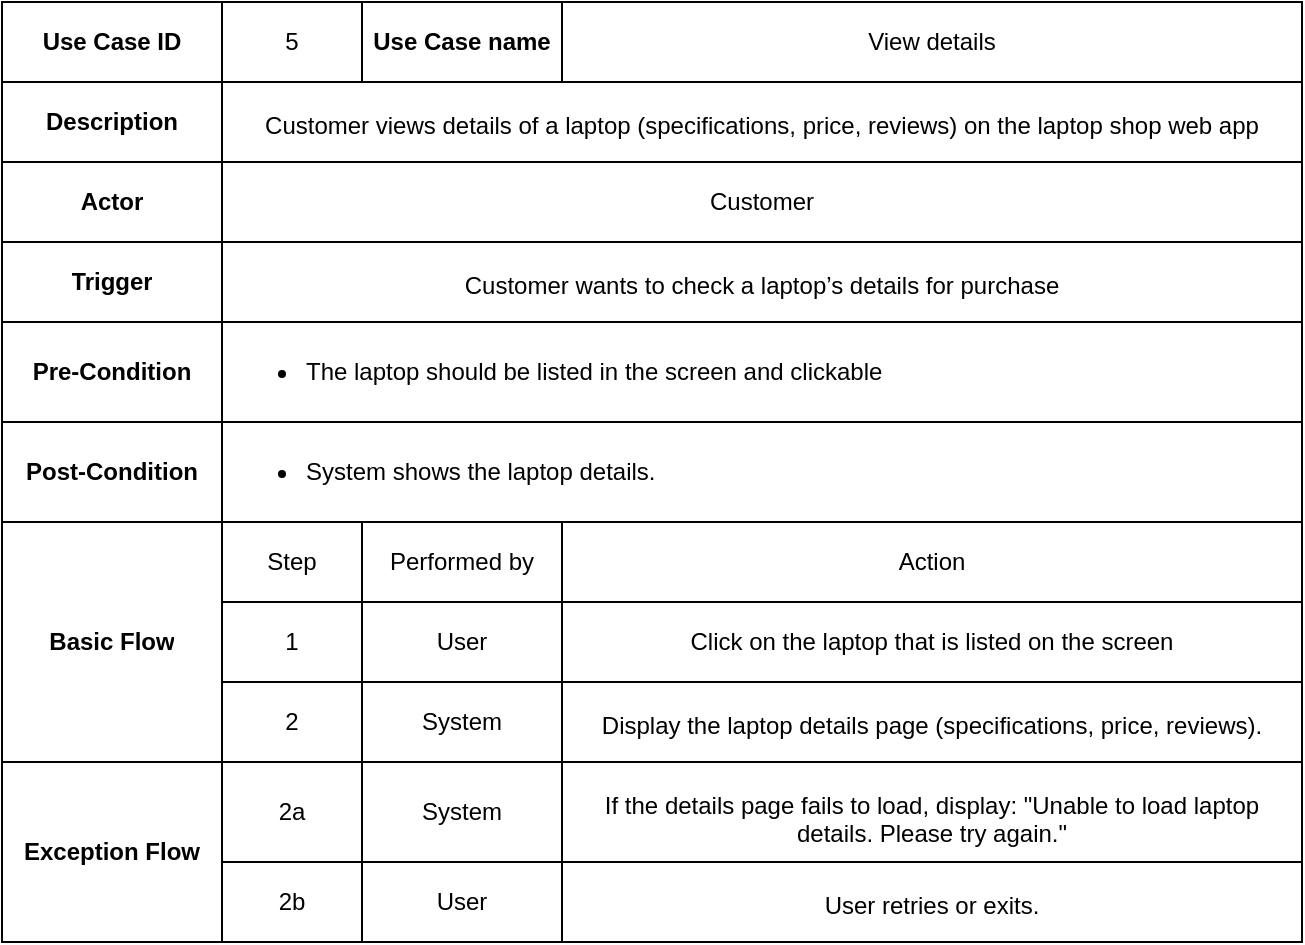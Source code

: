 <mxfile version="27.0.2">
  <diagram name="Page-1" id="ASFCGlIycIVfyBQZ6pwf">
    <mxGraphModel dx="843" dy="532" grid="1" gridSize="10" guides="1" tooltips="1" connect="1" arrows="1" fold="1" page="1" pageScale="1" pageWidth="850" pageHeight="1100" math="0" shadow="0">
      <root>
        <mxCell id="0" />
        <mxCell id="1" parent="0" />
        <mxCell id="yJRBSIRvezlMBspHAgBc-1" value="" style="shape=table;startSize=0;container=1;collapsible=0;childLayout=tableLayout;" parent="1" vertex="1">
          <mxGeometry x="90" y="160" width="650" height="470.0" as="geometry" />
        </mxCell>
        <mxCell id="yJRBSIRvezlMBspHAgBc-2" value="" style="shape=tableRow;horizontal=0;startSize=0;swimlaneHead=0;swimlaneBody=0;strokeColor=inherit;top=0;left=0;bottom=0;right=0;collapsible=0;dropTarget=0;fillColor=none;points=[[0,0.5],[1,0.5]];portConstraint=eastwest;" parent="yJRBSIRvezlMBspHAgBc-1" vertex="1">
          <mxGeometry width="650" height="40" as="geometry" />
        </mxCell>
        <mxCell id="yJRBSIRvezlMBspHAgBc-3" value="Use Case ID" style="shape=partialRectangle;html=1;whiteSpace=wrap;connectable=0;strokeColor=inherit;overflow=hidden;fillColor=none;top=0;left=0;bottom=0;right=0;pointerEvents=1;fontStyle=1" parent="yJRBSIRvezlMBspHAgBc-2" vertex="1">
          <mxGeometry width="110" height="40" as="geometry">
            <mxRectangle width="110" height="40" as="alternateBounds" />
          </mxGeometry>
        </mxCell>
        <mxCell id="yJRBSIRvezlMBspHAgBc-4" value="5" style="shape=partialRectangle;html=1;whiteSpace=wrap;connectable=0;strokeColor=inherit;overflow=hidden;fillColor=none;top=0;left=0;bottom=0;right=0;pointerEvents=1;" parent="yJRBSIRvezlMBspHAgBc-2" vertex="1">
          <mxGeometry x="110" width="70" height="40" as="geometry">
            <mxRectangle width="70" height="40" as="alternateBounds" />
          </mxGeometry>
        </mxCell>
        <mxCell id="yJRBSIRvezlMBspHAgBc-5" value="Use Case name" style="shape=partialRectangle;html=1;whiteSpace=wrap;connectable=0;strokeColor=inherit;overflow=hidden;fillColor=none;top=0;left=0;bottom=0;right=0;pointerEvents=1;fontStyle=1" parent="yJRBSIRvezlMBspHAgBc-2" vertex="1">
          <mxGeometry x="180" width="100" height="40" as="geometry">
            <mxRectangle width="100" height="40" as="alternateBounds" />
          </mxGeometry>
        </mxCell>
        <mxCell id="yJRBSIRvezlMBspHAgBc-6" value="View details" style="shape=partialRectangle;html=1;whiteSpace=wrap;connectable=0;strokeColor=inherit;overflow=hidden;fillColor=none;top=0;left=0;bottom=0;right=0;pointerEvents=1;" parent="yJRBSIRvezlMBspHAgBc-2" vertex="1">
          <mxGeometry x="280" width="370" height="40" as="geometry">
            <mxRectangle width="370" height="40" as="alternateBounds" />
          </mxGeometry>
        </mxCell>
        <mxCell id="yJRBSIRvezlMBspHAgBc-7" style="shape=tableRow;horizontal=0;startSize=0;swimlaneHead=0;swimlaneBody=0;strokeColor=inherit;top=0;left=0;bottom=0;right=0;collapsible=0;dropTarget=0;fillColor=none;points=[[0,0.5],[1,0.5]];portConstraint=eastwest;align=left;" parent="yJRBSIRvezlMBspHAgBc-1" vertex="1">
          <mxGeometry y="40" width="650" height="40" as="geometry" />
        </mxCell>
        <mxCell id="yJRBSIRvezlMBspHAgBc-8" value="Description" style="shape=partialRectangle;html=1;whiteSpace=wrap;connectable=0;strokeColor=inherit;overflow=hidden;fillColor=none;top=0;left=0;bottom=0;right=0;pointerEvents=1;fontStyle=1" parent="yJRBSIRvezlMBspHAgBc-7" vertex="1">
          <mxGeometry width="110" height="40" as="geometry">
            <mxRectangle width="110" height="40" as="alternateBounds" />
          </mxGeometry>
        </mxCell>
        <mxCell id="yJRBSIRvezlMBspHAgBc-9" value="&lt;p style=&quot;white-space: pre-wrap;&quot; dir=&quot;auto&quot;&gt;Customer views details of a laptop (specifications, price, reviews) on the laptop shop web app&lt;/p&gt;" style="shape=partialRectangle;html=1;whiteSpace=wrap;connectable=0;strokeColor=inherit;overflow=hidden;fillColor=none;top=0;left=0;bottom=0;right=0;pointerEvents=1;rowspan=1;colspan=3;align=center;spacingLeft=0;spacing=2;spacingRight=0;spacingBottom=0;spacingTop=0;" parent="yJRBSIRvezlMBspHAgBc-7" vertex="1">
          <mxGeometry x="110" width="540" height="40" as="geometry">
            <mxRectangle width="70" height="40" as="alternateBounds" />
          </mxGeometry>
        </mxCell>
        <mxCell id="yJRBSIRvezlMBspHAgBc-10" style="shape=partialRectangle;html=1;whiteSpace=wrap;connectable=0;strokeColor=inherit;overflow=hidden;fillColor=none;top=0;left=0;bottom=0;right=0;pointerEvents=1;" parent="yJRBSIRvezlMBspHAgBc-7" vertex="1" visible="0">
          <mxGeometry x="180" width="100" height="40" as="geometry">
            <mxRectangle width="100" height="40" as="alternateBounds" />
          </mxGeometry>
        </mxCell>
        <mxCell id="yJRBSIRvezlMBspHAgBc-11" style="shape=partialRectangle;html=1;whiteSpace=wrap;connectable=0;strokeColor=inherit;overflow=hidden;fillColor=none;top=0;left=0;bottom=0;right=0;pointerEvents=1;" parent="yJRBSIRvezlMBspHAgBc-7" vertex="1" visible="0">
          <mxGeometry x="280" width="370" height="40" as="geometry">
            <mxRectangle width="370" height="40" as="alternateBounds" />
          </mxGeometry>
        </mxCell>
        <mxCell id="yJRBSIRvezlMBspHAgBc-12" value="" style="shape=tableRow;horizontal=0;startSize=0;swimlaneHead=0;swimlaneBody=0;strokeColor=inherit;top=0;left=0;bottom=0;right=0;collapsible=0;dropTarget=0;fillColor=none;points=[[0,0.5],[1,0.5]];portConstraint=eastwest;" parent="yJRBSIRvezlMBspHAgBc-1" vertex="1">
          <mxGeometry y="80" width="650" height="40" as="geometry" />
        </mxCell>
        <mxCell id="yJRBSIRvezlMBspHAgBc-13" value="Actor" style="shape=partialRectangle;html=1;whiteSpace=wrap;connectable=0;strokeColor=inherit;overflow=hidden;fillColor=none;top=0;left=0;bottom=0;right=0;pointerEvents=1;fontStyle=1" parent="yJRBSIRvezlMBspHAgBc-12" vertex="1">
          <mxGeometry width="110" height="40" as="geometry">
            <mxRectangle width="110" height="40" as="alternateBounds" />
          </mxGeometry>
        </mxCell>
        <mxCell id="yJRBSIRvezlMBspHAgBc-14" value="Customer" style="shape=partialRectangle;html=1;whiteSpace=wrap;connectable=0;strokeColor=inherit;overflow=hidden;fillColor=none;top=0;left=0;bottom=0;right=0;pointerEvents=1;rowspan=1;colspan=3;align=center;spacingLeft=0;spacing=2;spacingRight=0;spacingBottom=0;spacingTop=0;" parent="yJRBSIRvezlMBspHAgBc-12" vertex="1">
          <mxGeometry x="110" width="540" height="40" as="geometry">
            <mxRectangle width="70" height="40" as="alternateBounds" />
          </mxGeometry>
        </mxCell>
        <mxCell id="yJRBSIRvezlMBspHAgBc-15" value="" style="shape=partialRectangle;html=1;whiteSpace=wrap;connectable=0;strokeColor=inherit;overflow=hidden;fillColor=none;top=0;left=0;bottom=0;right=0;pointerEvents=1;" parent="yJRBSIRvezlMBspHAgBc-12" vertex="1" visible="0">
          <mxGeometry x="180" width="100" height="40" as="geometry">
            <mxRectangle width="100" height="40" as="alternateBounds" />
          </mxGeometry>
        </mxCell>
        <mxCell id="yJRBSIRvezlMBspHAgBc-16" value="" style="shape=partialRectangle;html=1;whiteSpace=wrap;connectable=0;strokeColor=inherit;overflow=hidden;fillColor=none;top=0;left=0;bottom=0;right=0;pointerEvents=1;" parent="yJRBSIRvezlMBspHAgBc-12" vertex="1" visible="0">
          <mxGeometry x="280" width="370" height="40" as="geometry">
            <mxRectangle width="370" height="40" as="alternateBounds" />
          </mxGeometry>
        </mxCell>
        <mxCell id="yJRBSIRvezlMBspHAgBc-17" style="shape=tableRow;horizontal=0;startSize=0;swimlaneHead=0;swimlaneBody=0;strokeColor=inherit;top=0;left=0;bottom=0;right=0;collapsible=0;dropTarget=0;fillColor=none;points=[[0,0.5],[1,0.5]];portConstraint=eastwest;" parent="yJRBSIRvezlMBspHAgBc-1" vertex="1">
          <mxGeometry y="120" width="650" height="40" as="geometry" />
        </mxCell>
        <mxCell id="yJRBSIRvezlMBspHAgBc-18" value="Trigger" style="shape=partialRectangle;html=1;whiteSpace=wrap;connectable=0;strokeColor=inherit;overflow=hidden;fillColor=none;top=0;left=0;bottom=0;right=0;pointerEvents=1;fontStyle=1" parent="yJRBSIRvezlMBspHAgBc-17" vertex="1">
          <mxGeometry width="110" height="40" as="geometry">
            <mxRectangle width="110" height="40" as="alternateBounds" />
          </mxGeometry>
        </mxCell>
        <mxCell id="yJRBSIRvezlMBspHAgBc-19" value="&lt;p style=&quot;white-space: pre-wrap;&quot; dir=&quot;auto&quot;&gt;Customer wants to check a laptop’s details for purchase&lt;/p&gt;" style="shape=partialRectangle;html=1;whiteSpace=wrap;connectable=0;strokeColor=inherit;overflow=hidden;fillColor=none;top=0;left=0;bottom=0;right=0;pointerEvents=1;rowspan=1;colspan=3;align=center;spacingLeft=0;spacing=2;spacingRight=0;spacingBottom=0;spacingTop=0;" parent="yJRBSIRvezlMBspHAgBc-17" vertex="1">
          <mxGeometry x="110" width="540" height="40" as="geometry">
            <mxRectangle width="70" height="40" as="alternateBounds" />
          </mxGeometry>
        </mxCell>
        <mxCell id="yJRBSIRvezlMBspHAgBc-20" style="shape=partialRectangle;html=1;whiteSpace=wrap;connectable=0;strokeColor=inherit;overflow=hidden;fillColor=none;top=0;left=0;bottom=0;right=0;pointerEvents=1;" parent="yJRBSIRvezlMBspHAgBc-17" vertex="1" visible="0">
          <mxGeometry x="180" width="100" height="40" as="geometry">
            <mxRectangle width="100" height="40" as="alternateBounds" />
          </mxGeometry>
        </mxCell>
        <mxCell id="yJRBSIRvezlMBspHAgBc-21" style="shape=partialRectangle;html=1;whiteSpace=wrap;connectable=0;strokeColor=inherit;overflow=hidden;fillColor=none;top=0;left=0;bottom=0;right=0;pointerEvents=1;" parent="yJRBSIRvezlMBspHAgBc-17" vertex="1" visible="0">
          <mxGeometry x="280" width="370" height="40" as="geometry">
            <mxRectangle width="370" height="40" as="alternateBounds" />
          </mxGeometry>
        </mxCell>
        <mxCell id="yJRBSIRvezlMBspHAgBc-22" value="" style="shape=tableRow;horizontal=0;startSize=0;swimlaneHead=0;swimlaneBody=0;strokeColor=inherit;top=0;left=0;bottom=0;right=0;collapsible=0;dropTarget=0;fillColor=none;points=[[0,0.5],[1,0.5]];portConstraint=eastwest;" parent="yJRBSIRvezlMBspHAgBc-1" vertex="1">
          <mxGeometry y="160" width="650" height="50" as="geometry" />
        </mxCell>
        <mxCell id="yJRBSIRvezlMBspHAgBc-23" value="Pre-Condition" style="shape=partialRectangle;html=1;whiteSpace=wrap;connectable=0;strokeColor=inherit;overflow=hidden;fillColor=none;top=0;left=0;bottom=0;right=0;pointerEvents=1;fontStyle=1" parent="yJRBSIRvezlMBspHAgBc-22" vertex="1">
          <mxGeometry width="110" height="50" as="geometry">
            <mxRectangle width="110" height="50" as="alternateBounds" />
          </mxGeometry>
        </mxCell>
        <mxCell id="yJRBSIRvezlMBspHAgBc-24" value="&lt;div align=&quot;left&quot;&gt;&lt;ul&gt;&lt;li&gt;The laptop should be listed in the screen and clickable&lt;/li&gt;&lt;/ul&gt;&lt;/div&gt;" style="shape=partialRectangle;html=1;whiteSpace=wrap;connectable=0;strokeColor=inherit;overflow=hidden;fillColor=none;top=0;left=0;bottom=0;right=0;pointerEvents=1;rowspan=1;colspan=3;align=left;spacingLeft=0;spacing=2;spacingRight=0;spacingBottom=0;spacingTop=0;" parent="yJRBSIRvezlMBspHAgBc-22" vertex="1">
          <mxGeometry x="110" width="540" height="50" as="geometry">
            <mxRectangle width="70" height="50" as="alternateBounds" />
          </mxGeometry>
        </mxCell>
        <mxCell id="yJRBSIRvezlMBspHAgBc-25" value="" style="shape=partialRectangle;html=1;whiteSpace=wrap;connectable=0;strokeColor=inherit;overflow=hidden;fillColor=none;top=0;left=0;bottom=0;right=0;pointerEvents=1;" parent="yJRBSIRvezlMBspHAgBc-22" vertex="1" visible="0">
          <mxGeometry x="180" width="100" height="50" as="geometry">
            <mxRectangle width="100" height="50" as="alternateBounds" />
          </mxGeometry>
        </mxCell>
        <mxCell id="yJRBSIRvezlMBspHAgBc-26" value="" style="shape=partialRectangle;html=1;whiteSpace=wrap;connectable=0;strokeColor=inherit;overflow=hidden;fillColor=none;top=0;left=0;bottom=0;right=0;pointerEvents=1;" parent="yJRBSIRvezlMBspHAgBc-22" vertex="1" visible="0">
          <mxGeometry x="280" width="370" height="50" as="geometry">
            <mxRectangle width="370" height="50" as="alternateBounds" />
          </mxGeometry>
        </mxCell>
        <mxCell id="yJRBSIRvezlMBspHAgBc-27" style="shape=tableRow;horizontal=0;startSize=0;swimlaneHead=0;swimlaneBody=0;strokeColor=inherit;top=0;left=0;bottom=0;right=0;collapsible=0;dropTarget=0;fillColor=none;points=[[0,0.5],[1,0.5]];portConstraint=eastwest;" parent="yJRBSIRvezlMBspHAgBc-1" vertex="1">
          <mxGeometry y="210" width="650" height="50" as="geometry" />
        </mxCell>
        <mxCell id="yJRBSIRvezlMBspHAgBc-28" value="&lt;div&gt;Post-Condition&lt;/div&gt;" style="shape=partialRectangle;html=1;whiteSpace=wrap;connectable=0;strokeColor=inherit;overflow=hidden;fillColor=none;top=0;left=0;bottom=0;right=0;pointerEvents=1;fontStyle=1" parent="yJRBSIRvezlMBspHAgBc-27" vertex="1">
          <mxGeometry width="110" height="50" as="geometry">
            <mxRectangle width="110" height="50" as="alternateBounds" />
          </mxGeometry>
        </mxCell>
        <mxCell id="yJRBSIRvezlMBspHAgBc-29" value="&lt;ul dir=&quot;auto&quot;&gt;&lt;li style=&quot;white-space: pre-wrap;&quot;&gt;System shows the laptop details.&lt;/li&gt;&lt;/ul&gt;" style="shape=partialRectangle;html=1;whiteSpace=wrap;connectable=0;strokeColor=inherit;overflow=hidden;fillColor=none;top=0;left=0;bottom=0;right=0;pointerEvents=1;rowspan=1;colspan=3;align=left;spacingLeft=0;spacing=2;" parent="yJRBSIRvezlMBspHAgBc-27" vertex="1">
          <mxGeometry x="110" width="540" height="50" as="geometry">
            <mxRectangle width="70" height="50" as="alternateBounds" />
          </mxGeometry>
        </mxCell>
        <mxCell id="yJRBSIRvezlMBspHAgBc-30" style="shape=partialRectangle;html=1;whiteSpace=wrap;connectable=0;strokeColor=inherit;overflow=hidden;fillColor=none;top=0;left=0;bottom=0;right=0;pointerEvents=1;" parent="yJRBSIRvezlMBspHAgBc-27" vertex="1" visible="0">
          <mxGeometry x="180" width="100" height="50" as="geometry">
            <mxRectangle width="100" height="50" as="alternateBounds" />
          </mxGeometry>
        </mxCell>
        <mxCell id="yJRBSIRvezlMBspHAgBc-31" style="shape=partialRectangle;html=1;whiteSpace=wrap;connectable=0;strokeColor=inherit;overflow=hidden;fillColor=none;top=0;left=0;bottom=0;right=0;pointerEvents=1;" parent="yJRBSIRvezlMBspHAgBc-27" vertex="1" visible="0">
          <mxGeometry x="280" width="370" height="50" as="geometry">
            <mxRectangle width="370" height="50" as="alternateBounds" />
          </mxGeometry>
        </mxCell>
        <mxCell id="yJRBSIRvezlMBspHAgBc-32" value="" style="shape=tableRow;horizontal=0;startSize=0;swimlaneHead=0;swimlaneBody=0;strokeColor=inherit;top=0;left=0;bottom=0;right=0;collapsible=0;dropTarget=0;fillColor=none;points=[[0,0.5],[1,0.5]];portConstraint=eastwest;" parent="yJRBSIRvezlMBspHAgBc-1" vertex="1">
          <mxGeometry y="260" width="650" height="40" as="geometry" />
        </mxCell>
        <mxCell id="yJRBSIRvezlMBspHAgBc-33" value="Basic Flow" style="shape=partialRectangle;html=1;whiteSpace=wrap;connectable=0;strokeColor=inherit;overflow=hidden;fillColor=none;top=0;left=0;bottom=0;right=0;pointerEvents=1;fontStyle=1;rowspan=3;colspan=1;" parent="yJRBSIRvezlMBspHAgBc-32" vertex="1">
          <mxGeometry width="110" height="120" as="geometry">
            <mxRectangle width="110" height="40" as="alternateBounds" />
          </mxGeometry>
        </mxCell>
        <mxCell id="yJRBSIRvezlMBspHAgBc-34" value="Step" style="shape=partialRectangle;html=1;whiteSpace=wrap;connectable=0;strokeColor=inherit;overflow=hidden;fillColor=none;top=0;left=0;bottom=0;right=0;pointerEvents=1;" parent="yJRBSIRvezlMBspHAgBc-32" vertex="1">
          <mxGeometry x="110" width="70" height="40" as="geometry">
            <mxRectangle width="70" height="40" as="alternateBounds" />
          </mxGeometry>
        </mxCell>
        <mxCell id="yJRBSIRvezlMBspHAgBc-35" value="Performed by" style="shape=partialRectangle;html=1;whiteSpace=wrap;connectable=0;strokeColor=inherit;overflow=hidden;fillColor=none;top=0;left=0;bottom=0;right=0;pointerEvents=1;" parent="yJRBSIRvezlMBspHAgBc-32" vertex="1">
          <mxGeometry x="180" width="100" height="40" as="geometry">
            <mxRectangle width="100" height="40" as="alternateBounds" />
          </mxGeometry>
        </mxCell>
        <mxCell id="yJRBSIRvezlMBspHAgBc-36" value="Action" style="shape=partialRectangle;html=1;whiteSpace=wrap;connectable=0;strokeColor=inherit;overflow=hidden;fillColor=none;top=0;left=0;bottom=0;right=0;pointerEvents=1;" parent="yJRBSIRvezlMBspHAgBc-32" vertex="1">
          <mxGeometry x="280" width="370" height="40" as="geometry">
            <mxRectangle width="370" height="40" as="alternateBounds" />
          </mxGeometry>
        </mxCell>
        <mxCell id="yJRBSIRvezlMBspHAgBc-37" style="shape=tableRow;horizontal=0;startSize=0;swimlaneHead=0;swimlaneBody=0;strokeColor=inherit;top=0;left=0;bottom=0;right=0;collapsible=0;dropTarget=0;fillColor=none;points=[[0,0.5],[1,0.5]];portConstraint=eastwest;" parent="yJRBSIRvezlMBspHAgBc-1" vertex="1">
          <mxGeometry y="300" width="650" height="40" as="geometry" />
        </mxCell>
        <mxCell id="yJRBSIRvezlMBspHAgBc-38" style="shape=partialRectangle;html=1;whiteSpace=wrap;connectable=0;strokeColor=inherit;overflow=hidden;fillColor=none;top=0;left=0;bottom=0;right=0;pointerEvents=1;fontStyle=1" parent="yJRBSIRvezlMBspHAgBc-37" vertex="1" visible="0">
          <mxGeometry width="110" height="40" as="geometry">
            <mxRectangle width="110" height="40" as="alternateBounds" />
          </mxGeometry>
        </mxCell>
        <mxCell id="yJRBSIRvezlMBspHAgBc-39" value="1" style="shape=partialRectangle;html=1;whiteSpace=wrap;connectable=0;strokeColor=inherit;overflow=hidden;fillColor=none;top=0;left=0;bottom=0;right=0;pointerEvents=1;" parent="yJRBSIRvezlMBspHAgBc-37" vertex="1">
          <mxGeometry x="110" width="70" height="40" as="geometry">
            <mxRectangle width="70" height="40" as="alternateBounds" />
          </mxGeometry>
        </mxCell>
        <mxCell id="yJRBSIRvezlMBspHAgBc-40" value="User" style="shape=partialRectangle;html=1;whiteSpace=wrap;connectable=0;strokeColor=inherit;overflow=hidden;fillColor=none;top=0;left=0;bottom=0;right=0;pointerEvents=1;" parent="yJRBSIRvezlMBspHAgBc-37" vertex="1">
          <mxGeometry x="180" width="100" height="40" as="geometry">
            <mxRectangle width="100" height="40" as="alternateBounds" />
          </mxGeometry>
        </mxCell>
        <mxCell id="yJRBSIRvezlMBspHAgBc-41" value="Click on the laptop that is listed on the screen" style="shape=partialRectangle;html=1;whiteSpace=wrap;connectable=0;strokeColor=inherit;overflow=hidden;fillColor=none;top=0;left=0;bottom=0;right=0;pointerEvents=1;" parent="yJRBSIRvezlMBspHAgBc-37" vertex="1">
          <mxGeometry x="280" width="370" height="40" as="geometry">
            <mxRectangle width="370" height="40" as="alternateBounds" />
          </mxGeometry>
        </mxCell>
        <mxCell id="yJRBSIRvezlMBspHAgBc-42" style="shape=tableRow;horizontal=0;startSize=0;swimlaneHead=0;swimlaneBody=0;strokeColor=inherit;top=0;left=0;bottom=0;right=0;collapsible=0;dropTarget=0;fillColor=none;points=[[0,0.5],[1,0.5]];portConstraint=eastwest;" parent="yJRBSIRvezlMBspHAgBc-1" vertex="1">
          <mxGeometry y="340" width="650" height="40" as="geometry" />
        </mxCell>
        <mxCell id="yJRBSIRvezlMBspHAgBc-43" style="shape=partialRectangle;html=1;whiteSpace=wrap;connectable=0;strokeColor=inherit;overflow=hidden;fillColor=none;top=0;left=0;bottom=0;right=0;pointerEvents=1;fontStyle=1" parent="yJRBSIRvezlMBspHAgBc-42" vertex="1" visible="0">
          <mxGeometry width="110" height="40" as="geometry">
            <mxRectangle width="110" height="40" as="alternateBounds" />
          </mxGeometry>
        </mxCell>
        <mxCell id="yJRBSIRvezlMBspHAgBc-44" value="2" style="shape=partialRectangle;html=1;whiteSpace=wrap;connectable=0;strokeColor=inherit;overflow=hidden;fillColor=none;top=0;left=0;bottom=0;right=0;pointerEvents=1;" parent="yJRBSIRvezlMBspHAgBc-42" vertex="1">
          <mxGeometry x="110" width="70" height="40" as="geometry">
            <mxRectangle width="70" height="40" as="alternateBounds" />
          </mxGeometry>
        </mxCell>
        <mxCell id="yJRBSIRvezlMBspHAgBc-45" value="System" style="shape=partialRectangle;html=1;whiteSpace=wrap;connectable=0;strokeColor=inherit;overflow=hidden;fillColor=none;top=0;left=0;bottom=0;right=0;pointerEvents=1;" parent="yJRBSIRvezlMBspHAgBc-42" vertex="1">
          <mxGeometry x="180" width="100" height="40" as="geometry">
            <mxRectangle width="100" height="40" as="alternateBounds" />
          </mxGeometry>
        </mxCell>
        <mxCell id="yJRBSIRvezlMBspHAgBc-46" value="&lt;p style=&quot;white-space: pre-wrap;&quot; dir=&quot;auto&quot;&gt;Display the laptop details page (specifications, price, reviews).&lt;/p&gt;" style="shape=partialRectangle;html=1;whiteSpace=wrap;connectable=0;strokeColor=inherit;overflow=hidden;fillColor=none;top=0;left=0;bottom=0;right=0;pointerEvents=1;" parent="yJRBSIRvezlMBspHAgBc-42" vertex="1">
          <mxGeometry x="280" width="370" height="40" as="geometry">
            <mxRectangle width="370" height="40" as="alternateBounds" />
          </mxGeometry>
        </mxCell>
        <mxCell id="yJRBSIRvezlMBspHAgBc-87" value="" style="shape=tableRow;horizontal=0;startSize=0;swimlaneHead=0;swimlaneBody=0;strokeColor=inherit;top=0;left=0;bottom=0;right=0;collapsible=0;dropTarget=0;fillColor=none;points=[[0,0.5],[1,0.5]];portConstraint=eastwest;" parent="yJRBSIRvezlMBspHAgBc-1" vertex="1">
          <mxGeometry y="380" width="650" height="50" as="geometry" />
        </mxCell>
        <mxCell id="yJRBSIRvezlMBspHAgBc-88" value="Exception Flow" style="shape=partialRectangle;html=1;whiteSpace=wrap;connectable=0;strokeColor=inherit;overflow=hidden;fillColor=none;top=0;left=0;bottom=0;right=0;pointerEvents=1;fontStyle=1;rowspan=5;colspan=1;" parent="yJRBSIRvezlMBspHAgBc-87" vertex="1">
          <mxGeometry width="110" height="90" as="geometry">
            <mxRectangle width="110" height="50" as="alternateBounds" />
          </mxGeometry>
        </mxCell>
        <mxCell id="yJRBSIRvezlMBspHAgBc-89" value="&lt;p style=&quot;white-space: pre-wrap;&quot; dir=&quot;auto&quot;&gt;2a&lt;/p&gt;" style="shape=partialRectangle;html=1;whiteSpace=wrap;connectable=0;strokeColor=inherit;overflow=hidden;fillColor=none;top=0;left=0;bottom=0;right=0;pointerEvents=1;" parent="yJRBSIRvezlMBspHAgBc-87" vertex="1">
          <mxGeometry x="110" width="70" height="50" as="geometry">
            <mxRectangle width="70" height="50" as="alternateBounds" />
          </mxGeometry>
        </mxCell>
        <mxCell id="yJRBSIRvezlMBspHAgBc-90" value="System" style="shape=partialRectangle;html=1;whiteSpace=wrap;connectable=0;strokeColor=inherit;overflow=hidden;fillColor=none;top=0;left=0;bottom=0;right=0;pointerEvents=1;" parent="yJRBSIRvezlMBspHAgBc-87" vertex="1">
          <mxGeometry x="180" width="100" height="50" as="geometry">
            <mxRectangle width="100" height="50" as="alternateBounds" />
          </mxGeometry>
        </mxCell>
        <mxCell id="yJRBSIRvezlMBspHAgBc-91" value="&lt;p style=&quot;white-space: pre-wrap;&quot; dir=&quot;auto&quot;&gt;If the details page fails to load, display: &quot;Unable to load laptop details. Please try again.&quot;&lt;/p&gt;" style="shape=partialRectangle;html=1;whiteSpace=wrap;connectable=0;strokeColor=inherit;overflow=hidden;fillColor=none;top=0;left=0;bottom=0;right=0;pointerEvents=1;" parent="yJRBSIRvezlMBspHAgBc-87" vertex="1">
          <mxGeometry x="280" width="370" height="50" as="geometry">
            <mxRectangle width="370" height="50" as="alternateBounds" />
          </mxGeometry>
        </mxCell>
        <mxCell id="yJRBSIRvezlMBspHAgBc-92" style="shape=tableRow;horizontal=0;startSize=0;swimlaneHead=0;swimlaneBody=0;strokeColor=inherit;top=0;left=0;bottom=0;right=0;collapsible=0;dropTarget=0;fillColor=none;points=[[0,0.5],[1,0.5]];portConstraint=eastwest;" parent="yJRBSIRvezlMBspHAgBc-1" vertex="1">
          <mxGeometry y="430" width="650" height="40" as="geometry" />
        </mxCell>
        <mxCell id="yJRBSIRvezlMBspHAgBc-93" style="shape=partialRectangle;html=1;whiteSpace=wrap;connectable=0;strokeColor=inherit;overflow=hidden;fillColor=none;top=0;left=0;bottom=0;right=0;pointerEvents=1;fontStyle=1;" parent="yJRBSIRvezlMBspHAgBc-92" vertex="1" visible="0">
          <mxGeometry width="110" height="40" as="geometry">
            <mxRectangle width="110" height="40" as="alternateBounds" />
          </mxGeometry>
        </mxCell>
        <mxCell id="yJRBSIRvezlMBspHAgBc-94" value="2b" style="shape=partialRectangle;html=1;whiteSpace=wrap;connectable=0;strokeColor=inherit;overflow=hidden;fillColor=none;top=0;left=0;bottom=0;right=0;pointerEvents=1;" parent="yJRBSIRvezlMBspHAgBc-92" vertex="1">
          <mxGeometry x="110" width="70" height="40" as="geometry">
            <mxRectangle width="70" height="40" as="alternateBounds" />
          </mxGeometry>
        </mxCell>
        <mxCell id="yJRBSIRvezlMBspHAgBc-95" value="User" style="shape=partialRectangle;html=1;whiteSpace=wrap;connectable=0;strokeColor=inherit;overflow=hidden;fillColor=none;top=0;left=0;bottom=0;right=0;pointerEvents=1;" parent="yJRBSIRvezlMBspHAgBc-92" vertex="1">
          <mxGeometry x="180" width="100" height="40" as="geometry">
            <mxRectangle width="100" height="40" as="alternateBounds" />
          </mxGeometry>
        </mxCell>
        <mxCell id="yJRBSIRvezlMBspHAgBc-96" value="&lt;p style=&quot;white-space: pre-wrap;&quot; dir=&quot;auto&quot;&gt;User retries or exits.&lt;/p&gt;" style="shape=partialRectangle;html=1;whiteSpace=wrap;connectable=0;strokeColor=inherit;overflow=hidden;fillColor=none;top=0;left=0;bottom=0;right=0;pointerEvents=1;" parent="yJRBSIRvezlMBspHAgBc-92" vertex="1">
          <mxGeometry x="280" width="370" height="40" as="geometry">
            <mxRectangle width="370" height="40" as="alternateBounds" />
          </mxGeometry>
        </mxCell>
      </root>
    </mxGraphModel>
  </diagram>
</mxfile>
